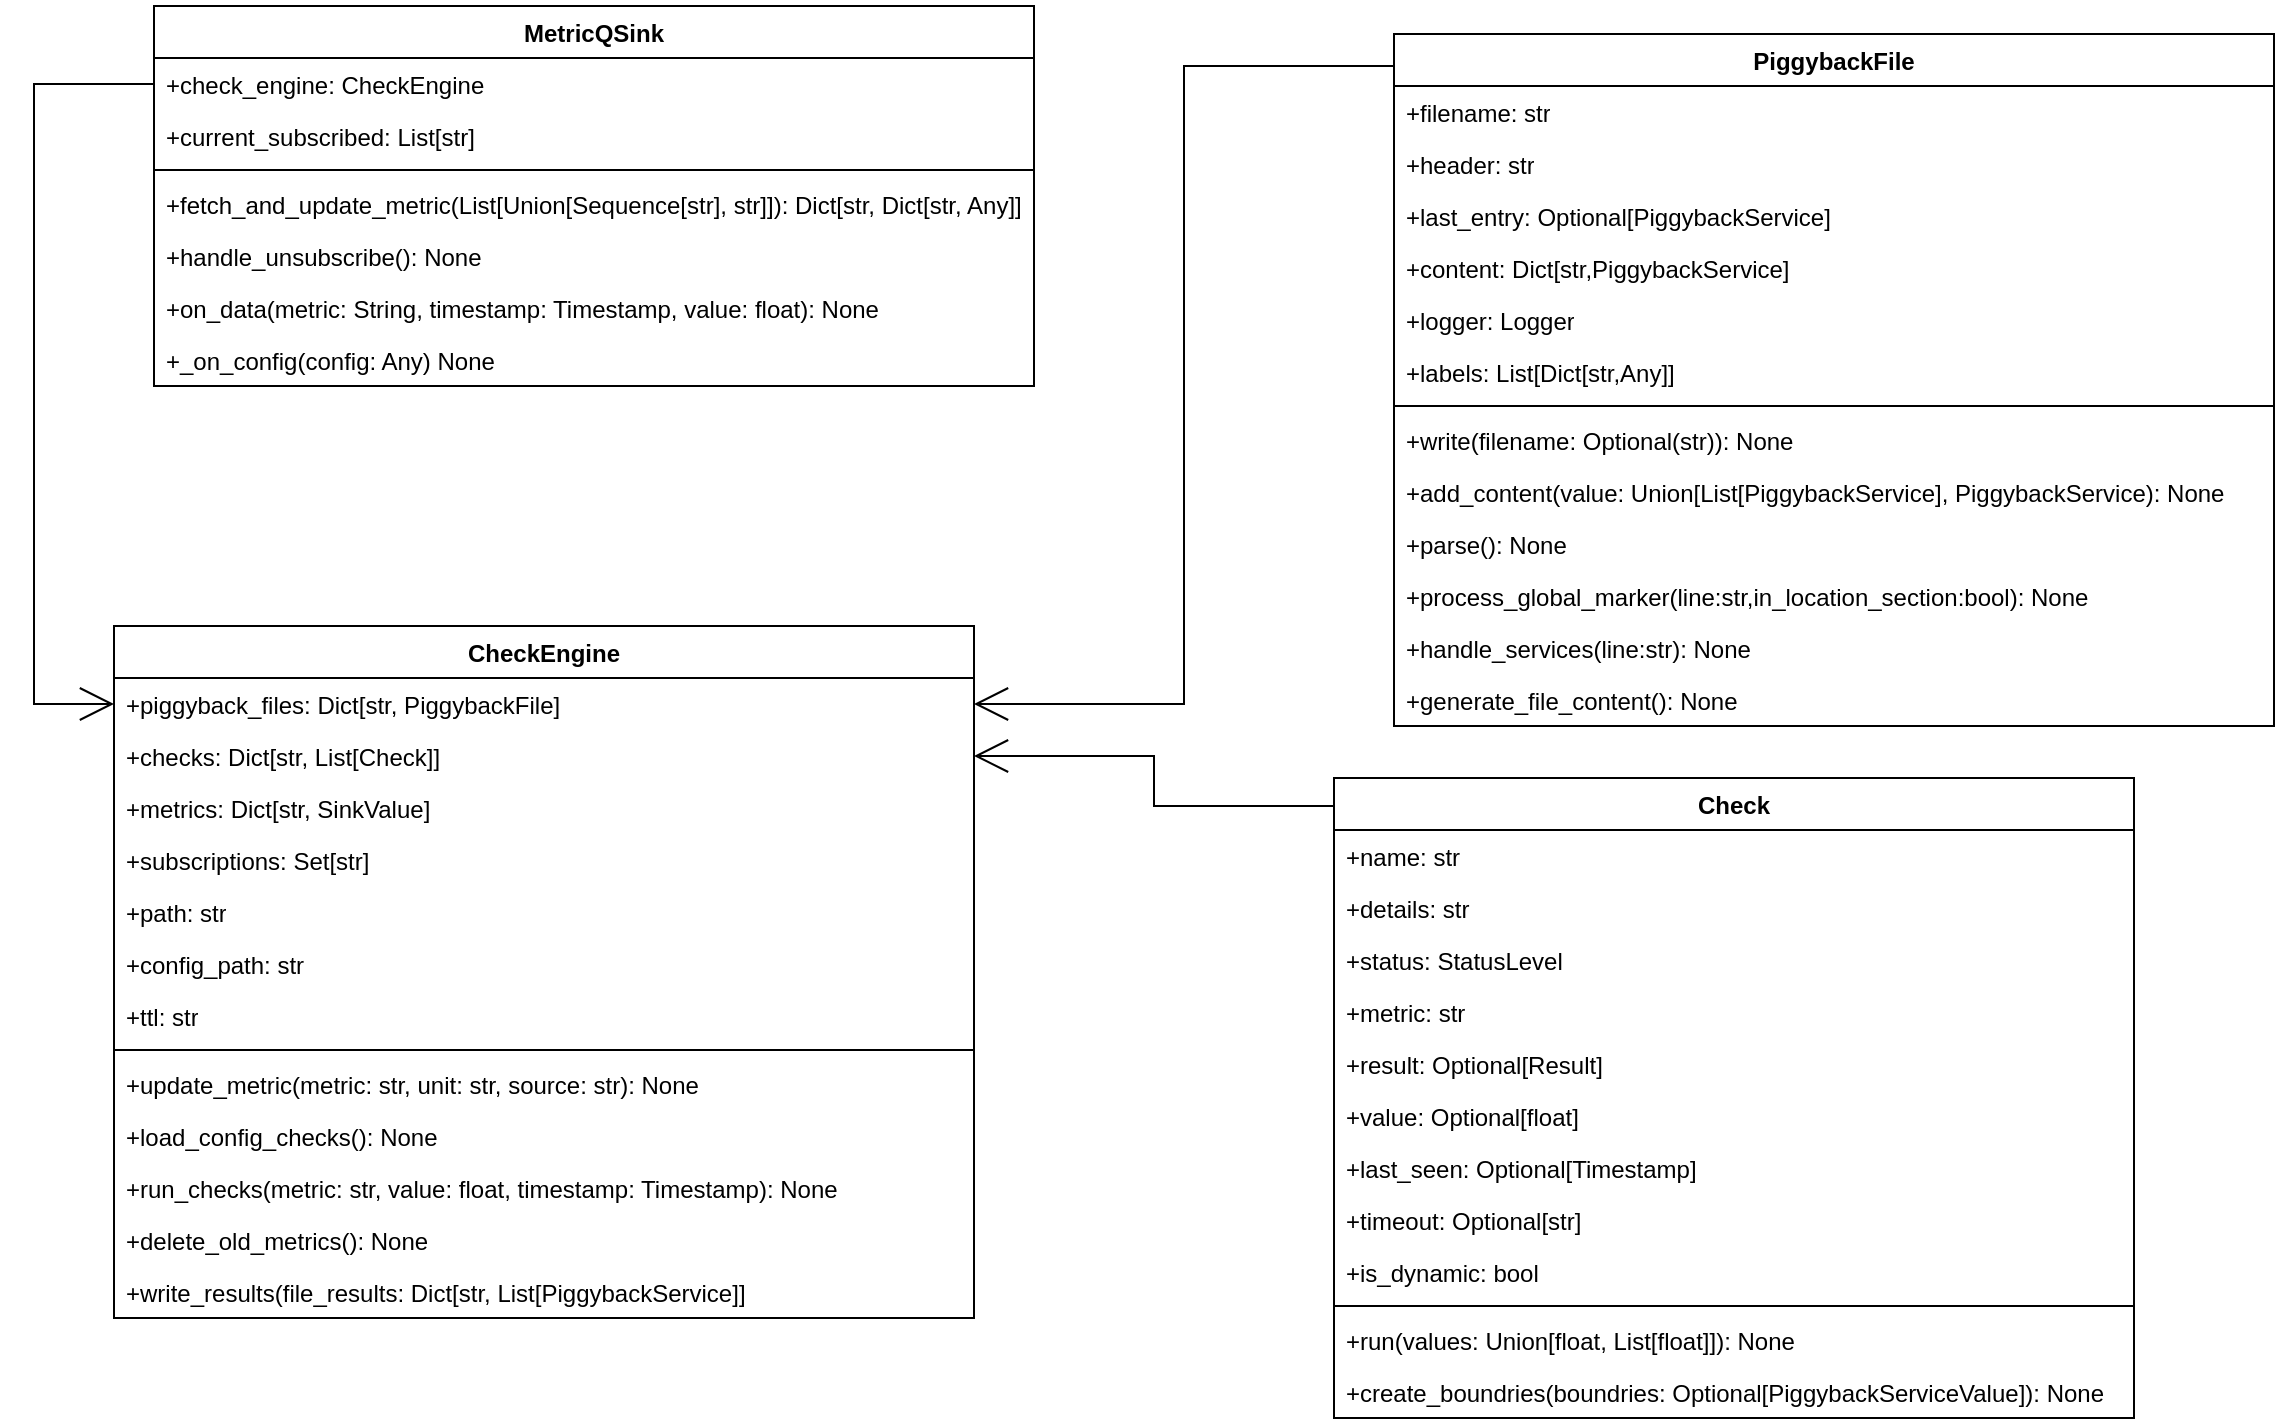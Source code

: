 <mxfile version="26.2.9">
  <diagram name="Page-1" id="0GOy7I2D9fCcCN_LEPyr">
    <mxGraphModel dx="1598" dy="974" grid="1" gridSize="10" guides="1" tooltips="1" connect="1" arrows="1" fold="1" page="1" pageScale="1" pageWidth="1169" pageHeight="827" math="0" shadow="0">
      <root>
        <mxCell id="0" />
        <mxCell id="1" parent="0" />
        <mxCell id="09SO9hDAJk49PcpSQMIV-226" value="MetricQSink" style="swimlane;fontStyle=1;align=center;verticalAlign=top;childLayout=stackLayout;horizontal=1;startSize=26;horizontalStack=0;resizeParent=1;resizeParentMax=0;resizeLast=0;collapsible=1;marginBottom=0;whiteSpace=wrap;html=1;" vertex="1" parent="1">
          <mxGeometry x="80" y="80" width="440" height="190" as="geometry" />
        </mxCell>
        <mxCell id="09SO9hDAJk49PcpSQMIV-227" value="+check_engine: CheckEngine" style="text;strokeColor=none;fillColor=none;align=left;verticalAlign=top;spacingLeft=4;spacingRight=4;overflow=hidden;rotatable=0;points=[[0,0.5],[1,0.5]];portConstraint=eastwest;whiteSpace=wrap;html=1;" vertex="1" parent="09SO9hDAJk49PcpSQMIV-226">
          <mxGeometry y="26" width="440" height="26" as="geometry" />
        </mxCell>
        <mxCell id="09SO9hDAJk49PcpSQMIV-228" value="+current_subscribed: List[str]" style="text;strokeColor=none;fillColor=none;align=left;verticalAlign=top;spacingLeft=4;spacingRight=4;overflow=hidden;rotatable=0;points=[[0,0.5],[1,0.5]];portConstraint=eastwest;whiteSpace=wrap;html=1;" vertex="1" parent="09SO9hDAJk49PcpSQMIV-226">
          <mxGeometry y="52" width="440" height="26" as="geometry" />
        </mxCell>
        <mxCell id="09SO9hDAJk49PcpSQMIV-229" value="" style="line;strokeWidth=1;fillColor=none;align=left;verticalAlign=middle;spacingTop=-1;spacingLeft=3;spacingRight=3;rotatable=0;labelPosition=right;points=[];portConstraint=eastwest;strokeColor=inherit;" vertex="1" parent="09SO9hDAJk49PcpSQMIV-226">
          <mxGeometry y="78" width="440" height="8" as="geometry" />
        </mxCell>
        <mxCell id="09SO9hDAJk49PcpSQMIV-230" value="&lt;div&gt;+fetch_and_update_metric(List[Union[Sequence[str], str]]): Dict[str, Dict[str, Any]]&lt;/div&gt;" style="text;strokeColor=none;fillColor=none;align=left;verticalAlign=top;spacingLeft=4;spacingRight=4;overflow=hidden;rotatable=0;points=[[0,0.5],[1,0.5]];portConstraint=eastwest;whiteSpace=wrap;html=1;" vertex="1" parent="09SO9hDAJk49PcpSQMIV-226">
          <mxGeometry y="86" width="440" height="26" as="geometry" />
        </mxCell>
        <mxCell id="09SO9hDAJk49PcpSQMIV-231" value="+handle_unsubscribe(): None" style="text;strokeColor=none;fillColor=none;align=left;verticalAlign=top;spacingLeft=4;spacingRight=4;overflow=hidden;rotatable=0;points=[[0,0.5],[1,0.5]];portConstraint=eastwest;whiteSpace=wrap;html=1;" vertex="1" parent="09SO9hDAJk49PcpSQMIV-226">
          <mxGeometry y="112" width="440" height="26" as="geometry" />
        </mxCell>
        <mxCell id="09SO9hDAJk49PcpSQMIV-232" value="+on_data(metric: String, timestamp: Timestamp, value: float): None" style="text;strokeColor=none;fillColor=none;align=left;verticalAlign=top;spacingLeft=4;spacingRight=4;overflow=hidden;rotatable=0;points=[[0,0.5],[1,0.5]];portConstraint=eastwest;whiteSpace=wrap;html=1;" vertex="1" parent="09SO9hDAJk49PcpSQMIV-226">
          <mxGeometry y="138" width="440" height="26" as="geometry" />
        </mxCell>
        <mxCell id="09SO9hDAJk49PcpSQMIV-233" value="+_on_config(config: Any) None" style="text;strokeColor=none;fillColor=none;align=left;verticalAlign=top;spacingLeft=4;spacingRight=4;overflow=hidden;rotatable=0;points=[[0,0.5],[1,0.5]];portConstraint=eastwest;whiteSpace=wrap;html=1;" vertex="1" parent="09SO9hDAJk49PcpSQMIV-226">
          <mxGeometry y="164" width="440" height="26" as="geometry" />
        </mxCell>
        <mxCell id="09SO9hDAJk49PcpSQMIV-307" style="edgeStyle=orthogonalEdgeStyle;rounded=0;orthogonalLoop=1;jettySize=auto;html=1;exitX=0;exitY=0;exitDx=0;exitDy=0;entryX=1;entryY=0.5;entryDx=0;entryDy=0;endArrow=open;endFill=0;strokeWidth=1;endSize=15;" edge="1" parent="1" source="09SO9hDAJk49PcpSQMIV-242" target="09SO9hDAJk49PcpSQMIV-287">
          <mxGeometry relative="1" as="geometry">
            <Array as="points">
              <mxPoint x="700" y="110" />
              <mxPoint x="595" y="110" />
              <mxPoint x="595" y="429" />
            </Array>
          </mxGeometry>
        </mxCell>
        <mxCell id="09SO9hDAJk49PcpSQMIV-242" value="PiggybackFile" style="swimlane;fontStyle=1;align=center;verticalAlign=top;childLayout=stackLayout;horizontal=1;startSize=26;horizontalStack=0;resizeParent=1;resizeParentMax=0;resizeLast=0;collapsible=1;marginBottom=0;whiteSpace=wrap;html=1;" vertex="1" parent="1">
          <mxGeometry x="700" y="94" width="440" height="346" as="geometry" />
        </mxCell>
        <mxCell id="09SO9hDAJk49PcpSQMIV-243" value="+filename: str" style="text;strokeColor=none;fillColor=none;align=left;verticalAlign=top;spacingLeft=4;spacingRight=4;overflow=hidden;rotatable=0;points=[[0,0.5],[1,0.5]];portConstraint=eastwest;whiteSpace=wrap;html=1;" vertex="1" parent="09SO9hDAJk49PcpSQMIV-242">
          <mxGeometry y="26" width="440" height="26" as="geometry" />
        </mxCell>
        <mxCell id="09SO9hDAJk49PcpSQMIV-244" value="+header: str" style="text;strokeColor=none;fillColor=none;align=left;verticalAlign=top;spacingLeft=4;spacingRight=4;overflow=hidden;rotatable=0;points=[[0,0.5],[1,0.5]];portConstraint=eastwest;whiteSpace=wrap;html=1;" vertex="1" parent="09SO9hDAJk49PcpSQMIV-242">
          <mxGeometry y="52" width="440" height="26" as="geometry" />
        </mxCell>
        <mxCell id="09SO9hDAJk49PcpSQMIV-245" value="+last_entry: Optional[PiggybackService]" style="text;strokeColor=none;fillColor=none;align=left;verticalAlign=top;spacingLeft=4;spacingRight=4;overflow=hidden;rotatable=0;points=[[0,0.5],[1,0.5]];portConstraint=eastwest;whiteSpace=wrap;html=1;" vertex="1" parent="09SO9hDAJk49PcpSQMIV-242">
          <mxGeometry y="78" width="440" height="26" as="geometry" />
        </mxCell>
        <mxCell id="09SO9hDAJk49PcpSQMIV-246" value="+content: Dict[str,PiggybackService]" style="text;strokeColor=none;fillColor=none;align=left;verticalAlign=top;spacingLeft=4;spacingRight=4;overflow=hidden;rotatable=0;points=[[0,0.5],[1,0.5]];portConstraint=eastwest;whiteSpace=wrap;html=1;" vertex="1" parent="09SO9hDAJk49PcpSQMIV-242">
          <mxGeometry y="104" width="440" height="26" as="geometry" />
        </mxCell>
        <mxCell id="09SO9hDAJk49PcpSQMIV-247" value="+logger: Logger" style="text;strokeColor=none;fillColor=none;align=left;verticalAlign=top;spacingLeft=4;spacingRight=4;overflow=hidden;rotatable=0;points=[[0,0.5],[1,0.5]];portConstraint=eastwest;whiteSpace=wrap;html=1;" vertex="1" parent="09SO9hDAJk49PcpSQMIV-242">
          <mxGeometry y="130" width="440" height="26" as="geometry" />
        </mxCell>
        <mxCell id="09SO9hDAJk49PcpSQMIV-248" value="+labels: List[Dict[str,Any]]" style="text;strokeColor=none;fillColor=none;align=left;verticalAlign=top;spacingLeft=4;spacingRight=4;overflow=hidden;rotatable=0;points=[[0,0.5],[1,0.5]];portConstraint=eastwest;whiteSpace=wrap;html=1;" vertex="1" parent="09SO9hDAJk49PcpSQMIV-242">
          <mxGeometry y="156" width="440" height="26" as="geometry" />
        </mxCell>
        <mxCell id="09SO9hDAJk49PcpSQMIV-249" value="" style="line;strokeWidth=1;fillColor=none;align=left;verticalAlign=middle;spacingTop=-1;spacingLeft=3;spacingRight=3;rotatable=0;labelPosition=right;points=[];portConstraint=eastwest;strokeColor=inherit;" vertex="1" parent="09SO9hDAJk49PcpSQMIV-242">
          <mxGeometry y="182" width="440" height="8" as="geometry" />
        </mxCell>
        <mxCell id="09SO9hDAJk49PcpSQMIV-250" value="+write(filename: Optional(str)): None" style="text;strokeColor=none;fillColor=none;align=left;verticalAlign=top;spacingLeft=4;spacingRight=4;overflow=hidden;rotatable=0;points=[[0,0.5],[1,0.5]];portConstraint=eastwest;whiteSpace=wrap;html=1;" vertex="1" parent="09SO9hDAJk49PcpSQMIV-242">
          <mxGeometry y="190" width="440" height="26" as="geometry" />
        </mxCell>
        <mxCell id="09SO9hDAJk49PcpSQMIV-251" value="+add_content(value: Union[List[PiggybackService], PiggybackService): None" style="text;strokeColor=none;fillColor=none;align=left;verticalAlign=top;spacingLeft=4;spacingRight=4;overflow=hidden;rotatable=0;points=[[0,0.5],[1,0.5]];portConstraint=eastwest;whiteSpace=wrap;html=1;" vertex="1" parent="09SO9hDAJk49PcpSQMIV-242">
          <mxGeometry y="216" width="440" height="26" as="geometry" />
        </mxCell>
        <mxCell id="09SO9hDAJk49PcpSQMIV-252" value="+parse(): None" style="text;strokeColor=none;fillColor=none;align=left;verticalAlign=top;spacingLeft=4;spacingRight=4;overflow=hidden;rotatable=0;points=[[0,0.5],[1,0.5]];portConstraint=eastwest;whiteSpace=wrap;html=1;" vertex="1" parent="09SO9hDAJk49PcpSQMIV-242">
          <mxGeometry y="242" width="440" height="26" as="geometry" />
        </mxCell>
        <mxCell id="09SO9hDAJk49PcpSQMIV-254" value="+process_global_marker(line:str,in_location_section:bool): None" style="text;strokeColor=none;fillColor=none;align=left;verticalAlign=top;spacingLeft=4;spacingRight=4;overflow=hidden;rotatable=0;points=[[0,0.5],[1,0.5]];portConstraint=eastwest;whiteSpace=wrap;html=1;" vertex="1" parent="09SO9hDAJk49PcpSQMIV-242">
          <mxGeometry y="268" width="440" height="26" as="geometry" />
        </mxCell>
        <mxCell id="09SO9hDAJk49PcpSQMIV-258" value="+handle_services(line:str): None" style="text;strokeColor=none;fillColor=none;align=left;verticalAlign=top;spacingLeft=4;spacingRight=4;overflow=hidden;rotatable=0;points=[[0,0.5],[1,0.5]];portConstraint=eastwest;whiteSpace=wrap;html=1;" vertex="1" parent="09SO9hDAJk49PcpSQMIV-242">
          <mxGeometry y="294" width="440" height="26" as="geometry" />
        </mxCell>
        <mxCell id="09SO9hDAJk49PcpSQMIV-262" value="+generate_file_content(): None" style="text;strokeColor=none;fillColor=none;align=left;verticalAlign=top;spacingLeft=4;spacingRight=4;overflow=hidden;rotatable=0;points=[[0,0.5],[1,0.5]];portConstraint=eastwest;whiteSpace=wrap;html=1;" vertex="1" parent="09SO9hDAJk49PcpSQMIV-242">
          <mxGeometry y="320" width="440" height="26" as="geometry" />
        </mxCell>
        <mxCell id="09SO9hDAJk49PcpSQMIV-308" style="edgeStyle=orthogonalEdgeStyle;rounded=0;orthogonalLoop=1;jettySize=auto;html=1;exitX=0;exitY=0;exitDx=0;exitDy=0;endArrow=open;endFill=0;endSize=15;" edge="1" parent="1" source="09SO9hDAJk49PcpSQMIV-263" target="09SO9hDAJk49PcpSQMIV-284">
          <mxGeometry relative="1" as="geometry">
            <Array as="points">
              <mxPoint x="670" y="480" />
              <mxPoint x="580" y="480" />
              <mxPoint x="580" y="455" />
            </Array>
          </mxGeometry>
        </mxCell>
        <mxCell id="09SO9hDAJk49PcpSQMIV-263" value="Check" style="swimlane;fontStyle=1;align=center;verticalAlign=top;childLayout=stackLayout;horizontal=1;startSize=26;horizontalStack=0;resizeParent=1;resizeParentMax=0;resizeLast=0;collapsible=1;marginBottom=0;whiteSpace=wrap;html=1;" vertex="1" parent="1">
          <mxGeometry x="670" y="466" width="400" height="320" as="geometry" />
        </mxCell>
        <mxCell id="09SO9hDAJk49PcpSQMIV-264" value="+name: str" style="text;strokeColor=none;fillColor=none;align=left;verticalAlign=top;spacingLeft=4;spacingRight=4;overflow=hidden;rotatable=0;points=[[0,0.5],[1,0.5]];portConstraint=eastwest;whiteSpace=wrap;html=1;" vertex="1" parent="09SO9hDAJk49PcpSQMIV-263">
          <mxGeometry y="26" width="400" height="26" as="geometry" />
        </mxCell>
        <mxCell id="09SO9hDAJk49PcpSQMIV-265" value="+details: str" style="text;strokeColor=none;fillColor=none;align=left;verticalAlign=top;spacingLeft=4;spacingRight=4;overflow=hidden;rotatable=0;points=[[0,0.5],[1,0.5]];portConstraint=eastwest;whiteSpace=wrap;html=1;" vertex="1" parent="09SO9hDAJk49PcpSQMIV-263">
          <mxGeometry y="52" width="400" height="26" as="geometry" />
        </mxCell>
        <mxCell id="09SO9hDAJk49PcpSQMIV-266" value="+status: StatusLevel" style="text;strokeColor=none;fillColor=none;align=left;verticalAlign=top;spacingLeft=4;spacingRight=4;overflow=hidden;rotatable=0;points=[[0,0.5],[1,0.5]];portConstraint=eastwest;whiteSpace=wrap;html=1;" vertex="1" parent="09SO9hDAJk49PcpSQMIV-263">
          <mxGeometry y="78" width="400" height="26" as="geometry" />
        </mxCell>
        <mxCell id="09SO9hDAJk49PcpSQMIV-267" value="+metric: str" style="text;strokeColor=none;fillColor=none;align=left;verticalAlign=top;spacingLeft=4;spacingRight=4;overflow=hidden;rotatable=0;points=[[0,0.5],[1,0.5]];portConstraint=eastwest;whiteSpace=wrap;html=1;" vertex="1" parent="09SO9hDAJk49PcpSQMIV-263">
          <mxGeometry y="104" width="400" height="26" as="geometry" />
        </mxCell>
        <mxCell id="09SO9hDAJk49PcpSQMIV-268" value="+result: Optional[Result]" style="text;strokeColor=none;fillColor=none;align=left;verticalAlign=top;spacingLeft=4;spacingRight=4;overflow=hidden;rotatable=0;points=[[0,0.5],[1,0.5]];portConstraint=eastwest;whiteSpace=wrap;html=1;" vertex="1" parent="09SO9hDAJk49PcpSQMIV-263">
          <mxGeometry y="130" width="400" height="26" as="geometry" />
        </mxCell>
        <mxCell id="09SO9hDAJk49PcpSQMIV-269" value="+value: Optional[float]" style="text;strokeColor=none;fillColor=none;align=left;verticalAlign=top;spacingLeft=4;spacingRight=4;overflow=hidden;rotatable=0;points=[[0,0.5],[1,0.5]];portConstraint=eastwest;whiteSpace=wrap;html=1;" vertex="1" parent="09SO9hDAJk49PcpSQMIV-263">
          <mxGeometry y="156" width="400" height="26" as="geometry" />
        </mxCell>
        <mxCell id="09SO9hDAJk49PcpSQMIV-270" value="+last_seen: Optional[Timestamp]" style="text;strokeColor=none;fillColor=none;align=left;verticalAlign=top;spacingLeft=4;spacingRight=4;overflow=hidden;rotatable=0;points=[[0,0.5],[1,0.5]];portConstraint=eastwest;whiteSpace=wrap;html=1;" vertex="1" parent="09SO9hDAJk49PcpSQMIV-263">
          <mxGeometry y="182" width="400" height="26" as="geometry" />
        </mxCell>
        <mxCell id="09SO9hDAJk49PcpSQMIV-271" value="+timeout: Optional[str]" style="text;strokeColor=none;fillColor=none;align=left;verticalAlign=top;spacingLeft=4;spacingRight=4;overflow=hidden;rotatable=0;points=[[0,0.5],[1,0.5]];portConstraint=eastwest;whiteSpace=wrap;html=1;" vertex="1" parent="09SO9hDAJk49PcpSQMIV-263">
          <mxGeometry y="208" width="400" height="26" as="geometry" />
        </mxCell>
        <mxCell id="09SO9hDAJk49PcpSQMIV-272" value="+is_dynamic: bool" style="text;strokeColor=none;fillColor=none;align=left;verticalAlign=top;spacingLeft=4;spacingRight=4;overflow=hidden;rotatable=0;points=[[0,0.5],[1,0.5]];portConstraint=eastwest;whiteSpace=wrap;html=1;" vertex="1" parent="09SO9hDAJk49PcpSQMIV-263">
          <mxGeometry y="234" width="400" height="26" as="geometry" />
        </mxCell>
        <mxCell id="09SO9hDAJk49PcpSQMIV-273" value="" style="line;strokeWidth=1;fillColor=none;align=left;verticalAlign=middle;spacingTop=-1;spacingLeft=3;spacingRight=3;rotatable=0;labelPosition=right;points=[];portConstraint=eastwest;strokeColor=inherit;" vertex="1" parent="09SO9hDAJk49PcpSQMIV-263">
          <mxGeometry y="260" width="400" height="8" as="geometry" />
        </mxCell>
        <mxCell id="09SO9hDAJk49PcpSQMIV-275" value="+run(values: Union[float, List[float]]): None" style="text;strokeColor=none;fillColor=none;align=left;verticalAlign=top;spacingLeft=4;spacingRight=4;overflow=hidden;rotatable=0;points=[[0,0.5],[1,0.5]];portConstraint=eastwest;whiteSpace=wrap;html=1;" vertex="1" parent="09SO9hDAJk49PcpSQMIV-263">
          <mxGeometry y="268" width="400" height="26" as="geometry" />
        </mxCell>
        <mxCell id="09SO9hDAJk49PcpSQMIV-282" value="+create_boundries(boundries: Optional[PiggybackServiceValue]): None" style="text;strokeColor=none;fillColor=none;align=left;verticalAlign=top;spacingLeft=4;spacingRight=4;overflow=hidden;rotatable=0;points=[[0,0.5],[1,0.5]];portConstraint=eastwest;whiteSpace=wrap;html=1;" vertex="1" parent="09SO9hDAJk49PcpSQMIV-263">
          <mxGeometry y="294" width="400" height="26" as="geometry" />
        </mxCell>
        <mxCell id="09SO9hDAJk49PcpSQMIV-283" value="CheckEngine" style="swimlane;fontStyle=1;align=center;verticalAlign=top;childLayout=stackLayout;horizontal=1;startSize=26;horizontalStack=0;resizeParent=1;resizeParentMax=0;resizeLast=0;collapsible=1;marginBottom=0;whiteSpace=wrap;html=1;" vertex="1" parent="1">
          <mxGeometry x="60" y="390" width="430" height="346" as="geometry" />
        </mxCell>
        <mxCell id="09SO9hDAJk49PcpSQMIV-287" value="+piggyback_files: Dict[str, PiggybackFile]" style="text;strokeColor=none;fillColor=none;align=left;verticalAlign=top;spacingLeft=4;spacingRight=4;overflow=hidden;rotatable=0;points=[[0,0.5],[1,0.5]];portConstraint=eastwest;whiteSpace=wrap;html=1;" vertex="1" parent="09SO9hDAJk49PcpSQMIV-283">
          <mxGeometry y="26" width="430" height="26" as="geometry" />
        </mxCell>
        <mxCell id="09SO9hDAJk49PcpSQMIV-284" value="+checks: Dict[str, List[Check]]" style="text;strokeColor=none;fillColor=none;align=left;verticalAlign=top;spacingLeft=4;spacingRight=4;overflow=hidden;rotatable=0;points=[[0,0.5],[1,0.5]];portConstraint=eastwest;whiteSpace=wrap;html=1;" vertex="1" parent="09SO9hDAJk49PcpSQMIV-283">
          <mxGeometry y="52" width="430" height="26" as="geometry" />
        </mxCell>
        <mxCell id="09SO9hDAJk49PcpSQMIV-285" value="+metrics: Dict[str, SinkValue]" style="text;strokeColor=none;fillColor=none;align=left;verticalAlign=top;spacingLeft=4;spacingRight=4;overflow=hidden;rotatable=0;points=[[0,0.5],[1,0.5]];portConstraint=eastwest;whiteSpace=wrap;html=1;" vertex="1" parent="09SO9hDAJk49PcpSQMIV-283">
          <mxGeometry y="78" width="430" height="26" as="geometry" />
        </mxCell>
        <mxCell id="09SO9hDAJk49PcpSQMIV-286" value="+subscriptions: Set[str]" style="text;strokeColor=none;fillColor=none;align=left;verticalAlign=top;spacingLeft=4;spacingRight=4;overflow=hidden;rotatable=0;points=[[0,0.5],[1,0.5]];portConstraint=eastwest;whiteSpace=wrap;html=1;" vertex="1" parent="09SO9hDAJk49PcpSQMIV-283">
          <mxGeometry y="104" width="430" height="26" as="geometry" />
        </mxCell>
        <mxCell id="09SO9hDAJk49PcpSQMIV-288" value="+path: str" style="text;strokeColor=none;fillColor=none;align=left;verticalAlign=top;spacingLeft=4;spacingRight=4;overflow=hidden;rotatable=0;points=[[0,0.5],[1,0.5]];portConstraint=eastwest;whiteSpace=wrap;html=1;" vertex="1" parent="09SO9hDAJk49PcpSQMIV-283">
          <mxGeometry y="130" width="430" height="26" as="geometry" />
        </mxCell>
        <mxCell id="09SO9hDAJk49PcpSQMIV-289" value="+config_path: str" style="text;strokeColor=none;fillColor=none;align=left;verticalAlign=top;spacingLeft=4;spacingRight=4;overflow=hidden;rotatable=0;points=[[0,0.5],[1,0.5]];portConstraint=eastwest;whiteSpace=wrap;html=1;" vertex="1" parent="09SO9hDAJk49PcpSQMIV-283">
          <mxGeometry y="156" width="430" height="26" as="geometry" />
        </mxCell>
        <mxCell id="09SO9hDAJk49PcpSQMIV-290" value="+ttl: str" style="text;strokeColor=none;fillColor=none;align=left;verticalAlign=top;spacingLeft=4;spacingRight=4;overflow=hidden;rotatable=0;points=[[0,0.5],[1,0.5]];portConstraint=eastwest;whiteSpace=wrap;html=1;" vertex="1" parent="09SO9hDAJk49PcpSQMIV-283">
          <mxGeometry y="182" width="430" height="26" as="geometry" />
        </mxCell>
        <mxCell id="09SO9hDAJk49PcpSQMIV-291" value="" style="line;strokeWidth=1;fillColor=none;align=left;verticalAlign=middle;spacingTop=-1;spacingLeft=3;spacingRight=3;rotatable=0;labelPosition=right;points=[];portConstraint=eastwest;strokeColor=inherit;" vertex="1" parent="09SO9hDAJk49PcpSQMIV-283">
          <mxGeometry y="208" width="430" height="8" as="geometry" />
        </mxCell>
        <mxCell id="09SO9hDAJk49PcpSQMIV-292" value="+update_metric(metric: str, unit: str, source: str): None" style="text;strokeColor=none;fillColor=none;align=left;verticalAlign=top;spacingLeft=4;spacingRight=4;overflow=hidden;rotatable=0;points=[[0,0.5],[1,0.5]];portConstraint=eastwest;whiteSpace=wrap;html=1;" vertex="1" parent="09SO9hDAJk49PcpSQMIV-283">
          <mxGeometry y="216" width="430" height="26" as="geometry" />
        </mxCell>
        <mxCell id="09SO9hDAJk49PcpSQMIV-294" value="+load_config_checks(): None" style="text;strokeColor=none;fillColor=none;align=left;verticalAlign=top;spacingLeft=4;spacingRight=4;overflow=hidden;rotatable=0;points=[[0,0.5],[1,0.5]];portConstraint=eastwest;whiteSpace=wrap;html=1;" vertex="1" parent="09SO9hDAJk49PcpSQMIV-283">
          <mxGeometry y="242" width="430" height="26" as="geometry" />
        </mxCell>
        <mxCell id="09SO9hDAJk49PcpSQMIV-299" value="+run_checks(metric: str, value: float, timestamp: Timestamp): None" style="text;strokeColor=none;fillColor=none;align=left;verticalAlign=top;spacingLeft=4;spacingRight=4;overflow=hidden;rotatable=0;points=[[0,0.5],[1,0.5]];portConstraint=eastwest;whiteSpace=wrap;html=1;" vertex="1" parent="09SO9hDAJk49PcpSQMIV-283">
          <mxGeometry y="268" width="430" height="26" as="geometry" />
        </mxCell>
        <mxCell id="09SO9hDAJk49PcpSQMIV-301" value="+delete_old_metrics(): None" style="text;strokeColor=none;fillColor=none;align=left;verticalAlign=top;spacingLeft=4;spacingRight=4;overflow=hidden;rotatable=0;points=[[0,0.5],[1,0.5]];portConstraint=eastwest;whiteSpace=wrap;html=1;" vertex="1" parent="09SO9hDAJk49PcpSQMIV-283">
          <mxGeometry y="294" width="430" height="26" as="geometry" />
        </mxCell>
        <mxCell id="09SO9hDAJk49PcpSQMIV-302" value="+write_results(file_results: Dict[str, List[PiggybackService]]" style="text;strokeColor=none;fillColor=none;align=left;verticalAlign=top;spacingLeft=4;spacingRight=4;overflow=hidden;rotatable=0;points=[[0,0.5],[1,0.5]];portConstraint=eastwest;whiteSpace=wrap;html=1;" vertex="1" parent="09SO9hDAJk49PcpSQMIV-283">
          <mxGeometry y="320" width="430" height="26" as="geometry" />
        </mxCell>
        <mxCell id="09SO9hDAJk49PcpSQMIV-306" style="edgeStyle=orthogonalEdgeStyle;rounded=0;orthogonalLoop=1;jettySize=auto;html=1;exitX=0;exitY=0.5;exitDx=0;exitDy=0;entryX=0;entryY=0.5;entryDx=0;entryDy=0;endArrow=open;endFill=0;strokeWidth=1;endSize=15;" edge="1" parent="1" source="09SO9hDAJk49PcpSQMIV-227" target="09SO9hDAJk49PcpSQMIV-287">
          <mxGeometry relative="1" as="geometry">
            <Array as="points">
              <mxPoint x="20" y="119" />
              <mxPoint x="20" y="429" />
            </Array>
          </mxGeometry>
        </mxCell>
      </root>
    </mxGraphModel>
  </diagram>
</mxfile>
